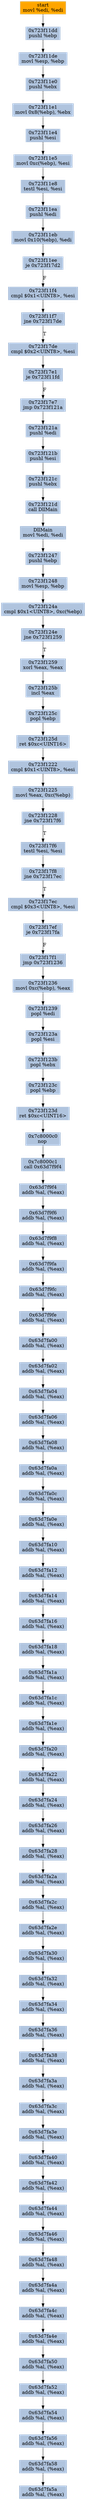 digraph G {
node[shape=rectangle,style=filled,fillcolor=lightsteelblue,color=lightsteelblue]
bgcolor="transparent"
a0x723f11dbmovl_edi_edi[label="start\nmovl %edi, %edi",color="lightgrey",fillcolor="orange"];
a0x723f11ddpushl_ebp[label="0x723f11dd\npushl %ebp"];
a0x723f11demovl_esp_ebp[label="0x723f11de\nmovl %esp, %ebp"];
a0x723f11e0pushl_ebx[label="0x723f11e0\npushl %ebx"];
a0x723f11e1movl_0x8ebp__ebx[label="0x723f11e1\nmovl 0x8(%ebp), %ebx"];
a0x723f11e4pushl_esi[label="0x723f11e4\npushl %esi"];
a0x723f11e5movl_0xcebp__esi[label="0x723f11e5\nmovl 0xc(%ebp), %esi"];
a0x723f11e8testl_esi_esi[label="0x723f11e8\ntestl %esi, %esi"];
a0x723f11eapushl_edi[label="0x723f11ea\npushl %edi"];
a0x723f11ebmovl_0x10ebp__edi[label="0x723f11eb\nmovl 0x10(%ebp), %edi"];
a0x723f11eeje_0x723f17d2[label="0x723f11ee\nje 0x723f17d2"];
a0x723f11f4cmpl_0x1UINT8_esi[label="0x723f11f4\ncmpl $0x1<UINT8>, %esi"];
a0x723f11f7jne_0x723f17de[label="0x723f11f7\njne 0x723f17de"];
a0x723f17decmpl_0x2UINT8_esi[label="0x723f17de\ncmpl $0x2<UINT8>, %esi"];
a0x723f17e1je_0x723f11fd[label="0x723f17e1\nje 0x723f11fd"];
a0x723f17e7jmp_0x723f121a[label="0x723f17e7\njmp 0x723f121a"];
a0x723f121apushl_edi[label="0x723f121a\npushl %edi"];
a0x723f121bpushl_esi[label="0x723f121b\npushl %esi"];
a0x723f121cpushl_ebx[label="0x723f121c\npushl %ebx"];
a0x723f121dcall_DllMain[label="0x723f121d\ncall DllMain"];
a0x723f1245movl_edi_edi[label="DllMain\nmovl %edi, %edi"];
a0x723f1247pushl_ebp[label="0x723f1247\npushl %ebp"];
a0x723f1248movl_esp_ebp[label="0x723f1248\nmovl %esp, %ebp"];
a0x723f124acmpl_0x1UINT8_0xcebp_[label="0x723f124a\ncmpl $0x1<UINT8>, 0xc(%ebp)"];
a0x723f124ejne_0x723f1259[label="0x723f124e\njne 0x723f1259"];
a0x723f1259xorl_eax_eax[label="0x723f1259\nxorl %eax, %eax"];
a0x723f125bincl_eax[label="0x723f125b\nincl %eax"];
a0x723f125cpopl_ebp[label="0x723f125c\npopl %ebp"];
a0x723f125dret_0xcUINT16[label="0x723f125d\nret $0xc<UINT16>"];
a0x723f1222cmpl_0x1UINT8_esi[label="0x723f1222\ncmpl $0x1<UINT8>, %esi"];
a0x723f1225movl_eax_0xcebp_[label="0x723f1225\nmovl %eax, 0xc(%ebp)"];
a0x723f1228jne_0x723f17f6[label="0x723f1228\njne 0x723f17f6"];
a0x723f17f6testl_esi_esi[label="0x723f17f6\ntestl %esi, %esi"];
a0x723f17f8jne_0x723f17ec[label="0x723f17f8\njne 0x723f17ec"];
a0x723f17eccmpl_0x3UINT8_esi[label="0x723f17ec\ncmpl $0x3<UINT8>, %esi"];
a0x723f17efje_0x723f17fa[label="0x723f17ef\nje 0x723f17fa"];
a0x723f17f1jmp_0x723f1236[label="0x723f17f1\njmp 0x723f1236"];
a0x723f1236movl_0xcebp__eax[label="0x723f1236\nmovl 0xc(%ebp), %eax"];
a0x723f1239popl_edi[label="0x723f1239\npopl %edi"];
a0x723f123apopl_esi[label="0x723f123a\npopl %esi"];
a0x723f123bpopl_ebx[label="0x723f123b\npopl %ebx"];
a0x723f123cpopl_ebp[label="0x723f123c\npopl %ebp"];
a0x723f123dret_0xcUINT16[label="0x723f123d\nret $0xc<UINT16>"];
a0x7c8000c0nop_[label="0x7c8000c0\nnop "];
a0x7c8000c1call_0x63d7f9f4[label="0x7c8000c1\ncall 0x63d7f9f4"];
a0x63d7f9f4addb_al_eax_[label="0x63d7f9f4\naddb %al, (%eax)"];
a0x63d7f9f6addb_al_eax_[label="0x63d7f9f6\naddb %al, (%eax)"];
a0x63d7f9f8addb_al_eax_[label="0x63d7f9f8\naddb %al, (%eax)"];
a0x63d7f9faaddb_al_eax_[label="0x63d7f9fa\naddb %al, (%eax)"];
a0x63d7f9fcaddb_al_eax_[label="0x63d7f9fc\naddb %al, (%eax)"];
a0x63d7f9feaddb_al_eax_[label="0x63d7f9fe\naddb %al, (%eax)"];
a0x63d7fa00addb_al_eax_[label="0x63d7fa00\naddb %al, (%eax)"];
a0x63d7fa02addb_al_eax_[label="0x63d7fa02\naddb %al, (%eax)"];
a0x63d7fa04addb_al_eax_[label="0x63d7fa04\naddb %al, (%eax)"];
a0x63d7fa06addb_al_eax_[label="0x63d7fa06\naddb %al, (%eax)"];
a0x63d7fa08addb_al_eax_[label="0x63d7fa08\naddb %al, (%eax)"];
a0x63d7fa0aaddb_al_eax_[label="0x63d7fa0a\naddb %al, (%eax)"];
a0x63d7fa0caddb_al_eax_[label="0x63d7fa0c\naddb %al, (%eax)"];
a0x63d7fa0eaddb_al_eax_[label="0x63d7fa0e\naddb %al, (%eax)"];
a0x63d7fa10addb_al_eax_[label="0x63d7fa10\naddb %al, (%eax)"];
a0x63d7fa12addb_al_eax_[label="0x63d7fa12\naddb %al, (%eax)"];
a0x63d7fa14addb_al_eax_[label="0x63d7fa14\naddb %al, (%eax)"];
a0x63d7fa16addb_al_eax_[label="0x63d7fa16\naddb %al, (%eax)"];
a0x63d7fa18addb_al_eax_[label="0x63d7fa18\naddb %al, (%eax)"];
a0x63d7fa1aaddb_al_eax_[label="0x63d7fa1a\naddb %al, (%eax)"];
a0x63d7fa1caddb_al_eax_[label="0x63d7fa1c\naddb %al, (%eax)"];
a0x63d7fa1eaddb_al_eax_[label="0x63d7fa1e\naddb %al, (%eax)"];
a0x63d7fa20addb_al_eax_[label="0x63d7fa20\naddb %al, (%eax)"];
a0x63d7fa22addb_al_eax_[label="0x63d7fa22\naddb %al, (%eax)"];
a0x63d7fa24addb_al_eax_[label="0x63d7fa24\naddb %al, (%eax)"];
a0x63d7fa26addb_al_eax_[label="0x63d7fa26\naddb %al, (%eax)"];
a0x63d7fa28addb_al_eax_[label="0x63d7fa28\naddb %al, (%eax)"];
a0x63d7fa2aaddb_al_eax_[label="0x63d7fa2a\naddb %al, (%eax)"];
a0x63d7fa2caddb_al_eax_[label="0x63d7fa2c\naddb %al, (%eax)"];
a0x63d7fa2eaddb_al_eax_[label="0x63d7fa2e\naddb %al, (%eax)"];
a0x63d7fa30addb_al_eax_[label="0x63d7fa30\naddb %al, (%eax)"];
a0x63d7fa32addb_al_eax_[label="0x63d7fa32\naddb %al, (%eax)"];
a0x63d7fa34addb_al_eax_[label="0x63d7fa34\naddb %al, (%eax)"];
a0x63d7fa36addb_al_eax_[label="0x63d7fa36\naddb %al, (%eax)"];
a0x63d7fa38addb_al_eax_[label="0x63d7fa38\naddb %al, (%eax)"];
a0x63d7fa3aaddb_al_eax_[label="0x63d7fa3a\naddb %al, (%eax)"];
a0x63d7fa3caddb_al_eax_[label="0x63d7fa3c\naddb %al, (%eax)"];
a0x63d7fa3eaddb_al_eax_[label="0x63d7fa3e\naddb %al, (%eax)"];
a0x63d7fa40addb_al_eax_[label="0x63d7fa40\naddb %al, (%eax)"];
a0x63d7fa42addb_al_eax_[label="0x63d7fa42\naddb %al, (%eax)"];
a0x63d7fa44addb_al_eax_[label="0x63d7fa44\naddb %al, (%eax)"];
a0x63d7fa46addb_al_eax_[label="0x63d7fa46\naddb %al, (%eax)"];
a0x63d7fa48addb_al_eax_[label="0x63d7fa48\naddb %al, (%eax)"];
a0x63d7fa4aaddb_al_eax_[label="0x63d7fa4a\naddb %al, (%eax)"];
a0x63d7fa4caddb_al_eax_[label="0x63d7fa4c\naddb %al, (%eax)"];
a0x63d7fa4eaddb_al_eax_[label="0x63d7fa4e\naddb %al, (%eax)"];
a0x63d7fa50addb_al_eax_[label="0x63d7fa50\naddb %al, (%eax)"];
a0x63d7fa52addb_al_eax_[label="0x63d7fa52\naddb %al, (%eax)"];
a0x63d7fa54addb_al_eax_[label="0x63d7fa54\naddb %al, (%eax)"];
a0x63d7fa56addb_al_eax_[label="0x63d7fa56\naddb %al, (%eax)"];
a0x63d7fa58addb_al_eax_[label="0x63d7fa58\naddb %al, (%eax)"];
a0x63d7fa5aaddb_al_eax_[label="0x63d7fa5a\naddb %al, (%eax)"];
a0x723f11dbmovl_edi_edi -> a0x723f11ddpushl_ebp [color="#000000"];
a0x723f11ddpushl_ebp -> a0x723f11demovl_esp_ebp [color="#000000"];
a0x723f11demovl_esp_ebp -> a0x723f11e0pushl_ebx [color="#000000"];
a0x723f11e0pushl_ebx -> a0x723f11e1movl_0x8ebp__ebx [color="#000000"];
a0x723f11e1movl_0x8ebp__ebx -> a0x723f11e4pushl_esi [color="#000000"];
a0x723f11e4pushl_esi -> a0x723f11e5movl_0xcebp__esi [color="#000000"];
a0x723f11e5movl_0xcebp__esi -> a0x723f11e8testl_esi_esi [color="#000000"];
a0x723f11e8testl_esi_esi -> a0x723f11eapushl_edi [color="#000000"];
a0x723f11eapushl_edi -> a0x723f11ebmovl_0x10ebp__edi [color="#000000"];
a0x723f11ebmovl_0x10ebp__edi -> a0x723f11eeje_0x723f17d2 [color="#000000"];
a0x723f11eeje_0x723f17d2 -> a0x723f11f4cmpl_0x1UINT8_esi [color="#000000",label="F"];
a0x723f11f4cmpl_0x1UINT8_esi -> a0x723f11f7jne_0x723f17de [color="#000000"];
a0x723f11f7jne_0x723f17de -> a0x723f17decmpl_0x2UINT8_esi [color="#000000",label="T"];
a0x723f17decmpl_0x2UINT8_esi -> a0x723f17e1je_0x723f11fd [color="#000000"];
a0x723f17e1je_0x723f11fd -> a0x723f17e7jmp_0x723f121a [color="#000000",label="F"];
a0x723f17e7jmp_0x723f121a -> a0x723f121apushl_edi [color="#000000"];
a0x723f121apushl_edi -> a0x723f121bpushl_esi [color="#000000"];
a0x723f121bpushl_esi -> a0x723f121cpushl_ebx [color="#000000"];
a0x723f121cpushl_ebx -> a0x723f121dcall_DllMain [color="#000000"];
a0x723f121dcall_DllMain -> a0x723f1245movl_edi_edi [color="#000000"];
a0x723f1245movl_edi_edi -> a0x723f1247pushl_ebp [color="#000000"];
a0x723f1247pushl_ebp -> a0x723f1248movl_esp_ebp [color="#000000"];
a0x723f1248movl_esp_ebp -> a0x723f124acmpl_0x1UINT8_0xcebp_ [color="#000000"];
a0x723f124acmpl_0x1UINT8_0xcebp_ -> a0x723f124ejne_0x723f1259 [color="#000000"];
a0x723f124ejne_0x723f1259 -> a0x723f1259xorl_eax_eax [color="#000000",label="T"];
a0x723f1259xorl_eax_eax -> a0x723f125bincl_eax [color="#000000"];
a0x723f125bincl_eax -> a0x723f125cpopl_ebp [color="#000000"];
a0x723f125cpopl_ebp -> a0x723f125dret_0xcUINT16 [color="#000000"];
a0x723f125dret_0xcUINT16 -> a0x723f1222cmpl_0x1UINT8_esi [color="#000000"];
a0x723f1222cmpl_0x1UINT8_esi -> a0x723f1225movl_eax_0xcebp_ [color="#000000"];
a0x723f1225movl_eax_0xcebp_ -> a0x723f1228jne_0x723f17f6 [color="#000000"];
a0x723f1228jne_0x723f17f6 -> a0x723f17f6testl_esi_esi [color="#000000",label="T"];
a0x723f17f6testl_esi_esi -> a0x723f17f8jne_0x723f17ec [color="#000000"];
a0x723f17f8jne_0x723f17ec -> a0x723f17eccmpl_0x3UINT8_esi [color="#000000",label="T"];
a0x723f17eccmpl_0x3UINT8_esi -> a0x723f17efje_0x723f17fa [color="#000000"];
a0x723f17efje_0x723f17fa -> a0x723f17f1jmp_0x723f1236 [color="#000000",label="F"];
a0x723f17f1jmp_0x723f1236 -> a0x723f1236movl_0xcebp__eax [color="#000000"];
a0x723f1236movl_0xcebp__eax -> a0x723f1239popl_edi [color="#000000"];
a0x723f1239popl_edi -> a0x723f123apopl_esi [color="#000000"];
a0x723f123apopl_esi -> a0x723f123bpopl_ebx [color="#000000"];
a0x723f123bpopl_ebx -> a0x723f123cpopl_ebp [color="#000000"];
a0x723f123cpopl_ebp -> a0x723f123dret_0xcUINT16 [color="#000000"];
a0x723f123dret_0xcUINT16 -> a0x7c8000c0nop_ [color="#000000"];
a0x7c8000c0nop_ -> a0x7c8000c1call_0x63d7f9f4 [color="#000000"];
a0x7c8000c1call_0x63d7f9f4 -> a0x63d7f9f4addb_al_eax_ [color="#000000"];
a0x63d7f9f4addb_al_eax_ -> a0x63d7f9f6addb_al_eax_ [color="#000000"];
a0x63d7f9f6addb_al_eax_ -> a0x63d7f9f8addb_al_eax_ [color="#000000"];
a0x63d7f9f8addb_al_eax_ -> a0x63d7f9faaddb_al_eax_ [color="#000000"];
a0x63d7f9faaddb_al_eax_ -> a0x63d7f9fcaddb_al_eax_ [color="#000000"];
a0x63d7f9fcaddb_al_eax_ -> a0x63d7f9feaddb_al_eax_ [color="#000000"];
a0x63d7f9feaddb_al_eax_ -> a0x63d7fa00addb_al_eax_ [color="#000000"];
a0x63d7fa00addb_al_eax_ -> a0x63d7fa02addb_al_eax_ [color="#000000"];
a0x63d7fa02addb_al_eax_ -> a0x63d7fa04addb_al_eax_ [color="#000000"];
a0x63d7fa04addb_al_eax_ -> a0x63d7fa06addb_al_eax_ [color="#000000"];
a0x63d7fa06addb_al_eax_ -> a0x63d7fa08addb_al_eax_ [color="#000000"];
a0x63d7fa08addb_al_eax_ -> a0x63d7fa0aaddb_al_eax_ [color="#000000"];
a0x63d7fa0aaddb_al_eax_ -> a0x63d7fa0caddb_al_eax_ [color="#000000"];
a0x63d7fa0caddb_al_eax_ -> a0x63d7fa0eaddb_al_eax_ [color="#000000"];
a0x63d7fa0eaddb_al_eax_ -> a0x63d7fa10addb_al_eax_ [color="#000000"];
a0x63d7fa10addb_al_eax_ -> a0x63d7fa12addb_al_eax_ [color="#000000"];
a0x63d7fa12addb_al_eax_ -> a0x63d7fa14addb_al_eax_ [color="#000000"];
a0x63d7fa14addb_al_eax_ -> a0x63d7fa16addb_al_eax_ [color="#000000"];
a0x63d7fa16addb_al_eax_ -> a0x63d7fa18addb_al_eax_ [color="#000000"];
a0x63d7fa18addb_al_eax_ -> a0x63d7fa1aaddb_al_eax_ [color="#000000"];
a0x63d7fa1aaddb_al_eax_ -> a0x63d7fa1caddb_al_eax_ [color="#000000"];
a0x63d7fa1caddb_al_eax_ -> a0x63d7fa1eaddb_al_eax_ [color="#000000"];
a0x63d7fa1eaddb_al_eax_ -> a0x63d7fa20addb_al_eax_ [color="#000000"];
a0x63d7fa20addb_al_eax_ -> a0x63d7fa22addb_al_eax_ [color="#000000"];
a0x63d7fa22addb_al_eax_ -> a0x63d7fa24addb_al_eax_ [color="#000000"];
a0x63d7fa24addb_al_eax_ -> a0x63d7fa26addb_al_eax_ [color="#000000"];
a0x63d7fa26addb_al_eax_ -> a0x63d7fa28addb_al_eax_ [color="#000000"];
a0x63d7fa28addb_al_eax_ -> a0x63d7fa2aaddb_al_eax_ [color="#000000"];
a0x63d7fa2aaddb_al_eax_ -> a0x63d7fa2caddb_al_eax_ [color="#000000"];
a0x63d7fa2caddb_al_eax_ -> a0x63d7fa2eaddb_al_eax_ [color="#000000"];
a0x63d7fa2eaddb_al_eax_ -> a0x63d7fa30addb_al_eax_ [color="#000000"];
a0x63d7fa30addb_al_eax_ -> a0x63d7fa32addb_al_eax_ [color="#000000"];
a0x63d7fa32addb_al_eax_ -> a0x63d7fa34addb_al_eax_ [color="#000000"];
a0x63d7fa34addb_al_eax_ -> a0x63d7fa36addb_al_eax_ [color="#000000"];
a0x63d7fa36addb_al_eax_ -> a0x63d7fa38addb_al_eax_ [color="#000000"];
a0x63d7fa38addb_al_eax_ -> a0x63d7fa3aaddb_al_eax_ [color="#000000"];
a0x63d7fa3aaddb_al_eax_ -> a0x63d7fa3caddb_al_eax_ [color="#000000"];
a0x63d7fa3caddb_al_eax_ -> a0x63d7fa3eaddb_al_eax_ [color="#000000"];
a0x63d7fa3eaddb_al_eax_ -> a0x63d7fa40addb_al_eax_ [color="#000000"];
a0x63d7fa40addb_al_eax_ -> a0x63d7fa42addb_al_eax_ [color="#000000"];
a0x63d7fa42addb_al_eax_ -> a0x63d7fa44addb_al_eax_ [color="#000000"];
a0x63d7fa44addb_al_eax_ -> a0x63d7fa46addb_al_eax_ [color="#000000"];
a0x63d7fa46addb_al_eax_ -> a0x63d7fa48addb_al_eax_ [color="#000000"];
a0x63d7fa48addb_al_eax_ -> a0x63d7fa4aaddb_al_eax_ [color="#000000"];
a0x63d7fa4aaddb_al_eax_ -> a0x63d7fa4caddb_al_eax_ [color="#000000"];
a0x63d7fa4caddb_al_eax_ -> a0x63d7fa4eaddb_al_eax_ [color="#000000"];
a0x63d7fa4eaddb_al_eax_ -> a0x63d7fa50addb_al_eax_ [color="#000000"];
a0x63d7fa50addb_al_eax_ -> a0x63d7fa52addb_al_eax_ [color="#000000"];
a0x63d7fa52addb_al_eax_ -> a0x63d7fa54addb_al_eax_ [color="#000000"];
a0x63d7fa54addb_al_eax_ -> a0x63d7fa56addb_al_eax_ [color="#000000"];
a0x63d7fa56addb_al_eax_ -> a0x63d7fa58addb_al_eax_ [color="#000000"];
a0x63d7fa58addb_al_eax_ -> a0x63d7fa5aaddb_al_eax_ [color="#000000"];
}
